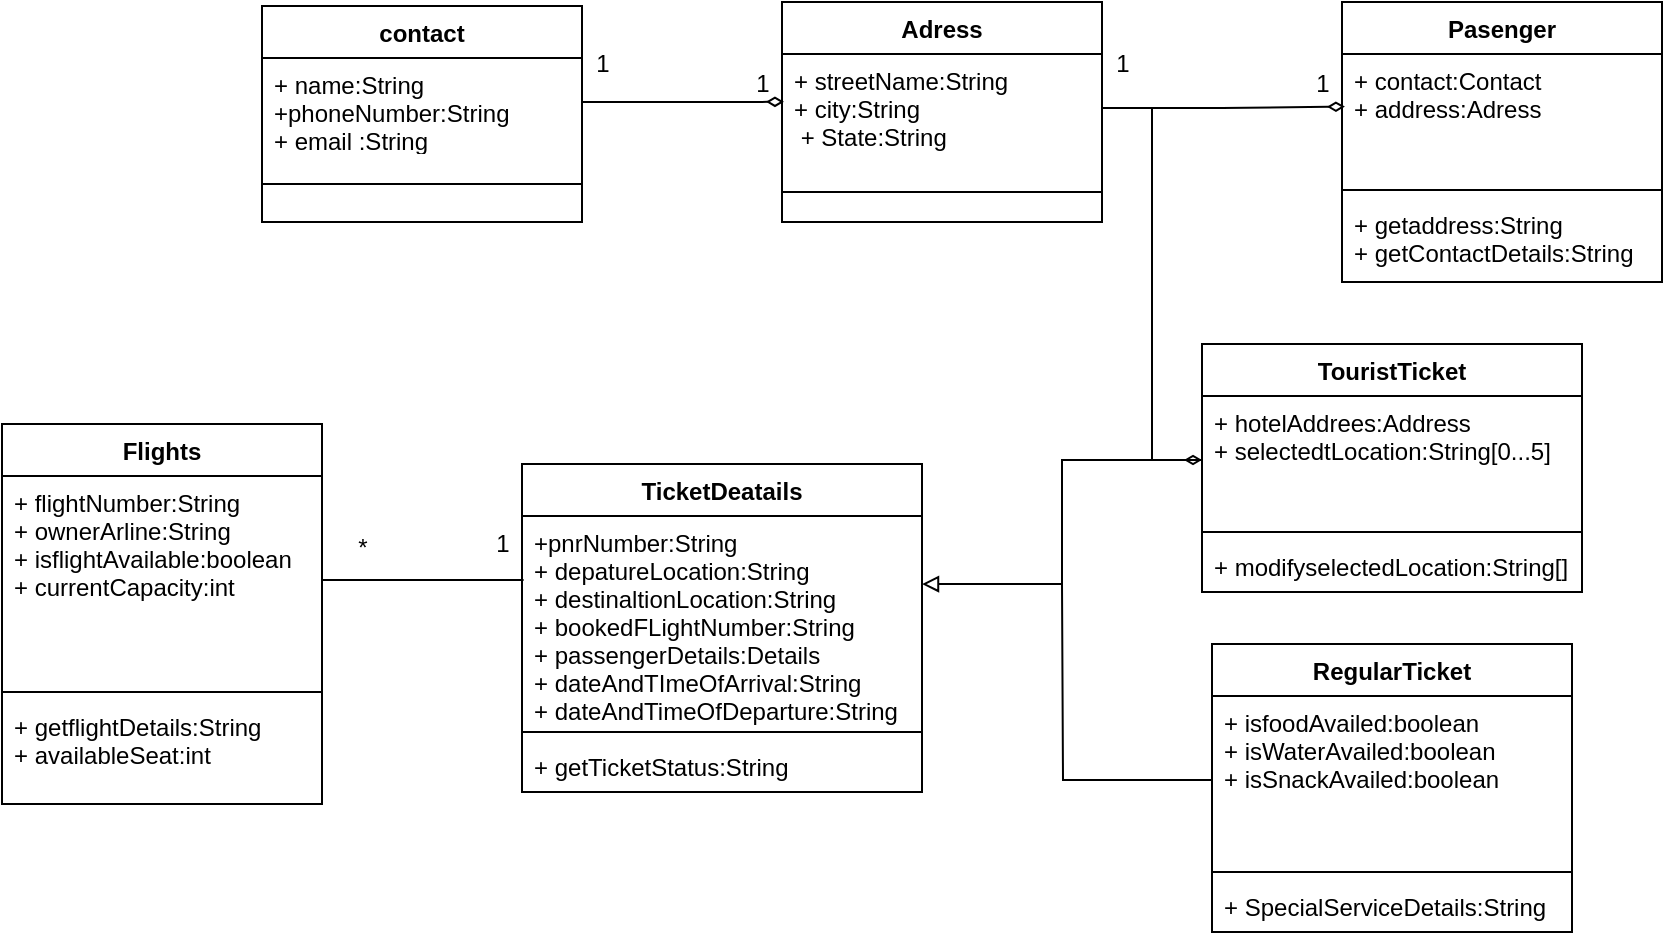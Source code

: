 <mxfile version="15.8.8" type="github">
  <diagram id="C5RBs43oDa-KdzZeNtuy" name="Page-1">
    <mxGraphModel dx="1746" dy="449" grid="1" gridSize="10" guides="1" tooltips="1" connect="1" arrows="1" fold="1" page="1" pageScale="1" pageWidth="827" pageHeight="1169" math="0" shadow="0">
      <root>
        <mxCell id="WIyWlLk6GJQsqaUBKTNV-0" />
        <mxCell id="WIyWlLk6GJQsqaUBKTNV-1" parent="WIyWlLk6GJQsqaUBKTNV-0" />
        <mxCell id="C47w4PDdqKgOyR3Bf2Ul-8" value="contact" style="swimlane;fontStyle=1;align=center;verticalAlign=top;childLayout=stackLayout;horizontal=1;startSize=26;horizontalStack=0;resizeParent=1;resizeParentMax=0;resizeLast=0;collapsible=1;marginBottom=0;" vertex="1" parent="WIyWlLk6GJQsqaUBKTNV-1">
          <mxGeometry x="-30" y="21" width="160" height="108" as="geometry" />
        </mxCell>
        <mxCell id="C47w4PDdqKgOyR3Bf2Ul-9" value="+ name:String&#xa;+phoneNumber:String&#xa;+ email :String&#xa;" style="text;strokeColor=none;fillColor=none;align=left;verticalAlign=top;spacingLeft=4;spacingRight=4;overflow=hidden;rotatable=0;points=[[0,0.5],[1,0.5]];portConstraint=eastwest;" vertex="1" parent="C47w4PDdqKgOyR3Bf2Ul-8">
          <mxGeometry y="26" width="160" height="44" as="geometry" />
        </mxCell>
        <mxCell id="C47w4PDdqKgOyR3Bf2Ul-10" value="" style="line;strokeWidth=1;fillColor=none;align=left;verticalAlign=middle;spacingTop=-1;spacingLeft=3;spacingRight=3;rotatable=0;labelPosition=right;points=[];portConstraint=eastwest;" vertex="1" parent="C47w4PDdqKgOyR3Bf2Ul-8">
          <mxGeometry y="70" width="160" height="38" as="geometry" />
        </mxCell>
        <mxCell id="C47w4PDdqKgOyR3Bf2Ul-12" value="Adress" style="swimlane;fontStyle=1;align=center;verticalAlign=top;childLayout=stackLayout;horizontal=1;startSize=26;horizontalStack=0;resizeParent=1;resizeParentMax=0;resizeLast=0;collapsible=1;marginBottom=0;" vertex="1" parent="WIyWlLk6GJQsqaUBKTNV-1">
          <mxGeometry x="230" y="19" width="160" height="110" as="geometry" />
        </mxCell>
        <mxCell id="C47w4PDdqKgOyR3Bf2Ul-13" value="+ streetName:String&#xa;+ city:String&#xa; + State:String" style="text;strokeColor=none;fillColor=none;align=left;verticalAlign=top;spacingLeft=4;spacingRight=4;overflow=hidden;rotatable=0;points=[[0,0.5],[1,0.5]];portConstraint=eastwest;" vertex="1" parent="C47w4PDdqKgOyR3Bf2Ul-12">
          <mxGeometry y="26" width="160" height="54" as="geometry" />
        </mxCell>
        <mxCell id="C47w4PDdqKgOyR3Bf2Ul-14" value="" style="line;strokeWidth=1;fillColor=none;align=left;verticalAlign=middle;spacingTop=-1;spacingLeft=3;spacingRight=3;rotatable=0;labelPosition=right;points=[];portConstraint=eastwest;" vertex="1" parent="C47w4PDdqKgOyR3Bf2Ul-12">
          <mxGeometry y="80" width="160" height="30" as="geometry" />
        </mxCell>
        <mxCell id="C47w4PDdqKgOyR3Bf2Ul-16" value="Flights" style="swimlane;fontStyle=1;align=center;verticalAlign=top;childLayout=stackLayout;horizontal=1;startSize=26;horizontalStack=0;resizeParent=1;resizeParentMax=0;resizeLast=0;collapsible=1;marginBottom=0;" vertex="1" parent="WIyWlLk6GJQsqaUBKTNV-1">
          <mxGeometry x="-160" y="230" width="160" height="190" as="geometry" />
        </mxCell>
        <mxCell id="C47w4PDdqKgOyR3Bf2Ul-17" value="+ flightNumber:String&#xa;+ ownerArline:String&#xa;+ isflightAvailable:boolean&#xa;+ currentCapacity:int&#xa;&#xa;" style="text;strokeColor=none;fillColor=none;align=left;verticalAlign=top;spacingLeft=4;spacingRight=4;overflow=hidden;rotatable=0;points=[[0,0.5],[1,0.5]];portConstraint=eastwest;" vertex="1" parent="C47w4PDdqKgOyR3Bf2Ul-16">
          <mxGeometry y="26" width="160" height="104" as="geometry" />
        </mxCell>
        <mxCell id="C47w4PDdqKgOyR3Bf2Ul-18" value="" style="line;strokeWidth=1;fillColor=none;align=left;verticalAlign=middle;spacingTop=-1;spacingLeft=3;spacingRight=3;rotatable=0;labelPosition=right;points=[];portConstraint=eastwest;" vertex="1" parent="C47w4PDdqKgOyR3Bf2Ul-16">
          <mxGeometry y="130" width="160" height="8" as="geometry" />
        </mxCell>
        <mxCell id="C47w4PDdqKgOyR3Bf2Ul-19" value="+ getflightDetails:String&#xa;+ availableSeat:int" style="text;strokeColor=none;fillColor=none;align=left;verticalAlign=top;spacingLeft=4;spacingRight=4;overflow=hidden;rotatable=0;points=[[0,0.5],[1,0.5]];portConstraint=eastwest;" vertex="1" parent="C47w4PDdqKgOyR3Bf2Ul-16">
          <mxGeometry y="138" width="160" height="52" as="geometry" />
        </mxCell>
        <mxCell id="C47w4PDdqKgOyR3Bf2Ul-21" value="TicketDeatails" style="swimlane;fontStyle=1;align=center;verticalAlign=top;childLayout=stackLayout;horizontal=1;startSize=26;horizontalStack=0;resizeParent=1;resizeParentMax=0;resizeLast=0;collapsible=1;marginBottom=0;" vertex="1" parent="WIyWlLk6GJQsqaUBKTNV-1">
          <mxGeometry x="100" y="250" width="200" height="164" as="geometry" />
        </mxCell>
        <mxCell id="C47w4PDdqKgOyR3Bf2Ul-22" value="+pnrNumber:String&#xa;+ depatureLocation:String&#xa;+ destinaltionLocation:String&#xa;+ bookedFLightNumber:String&#xa;+ passengerDetails:Details&#xa;+ dateAndTImeOfArrival:String&#xa;+ dateAndTimeOfDeparture:String" style="text;strokeColor=none;fillColor=none;align=left;verticalAlign=top;spacingLeft=4;spacingRight=4;overflow=hidden;rotatable=0;points=[[0,0.5],[1,0.5]];portConstraint=eastwest;" vertex="1" parent="C47w4PDdqKgOyR3Bf2Ul-21">
          <mxGeometry y="26" width="200" height="104" as="geometry" />
        </mxCell>
        <mxCell id="C47w4PDdqKgOyR3Bf2Ul-23" value="" style="line;strokeWidth=1;fillColor=none;align=left;verticalAlign=middle;spacingTop=-1;spacingLeft=3;spacingRight=3;rotatable=0;labelPosition=right;points=[];portConstraint=eastwest;" vertex="1" parent="C47w4PDdqKgOyR3Bf2Ul-21">
          <mxGeometry y="130" width="200" height="8" as="geometry" />
        </mxCell>
        <mxCell id="C47w4PDdqKgOyR3Bf2Ul-24" value="+ getTicketStatus:String" style="text;strokeColor=none;fillColor=none;align=left;verticalAlign=top;spacingLeft=4;spacingRight=4;overflow=hidden;rotatable=0;points=[[0,0.5],[1,0.5]];portConstraint=eastwest;" vertex="1" parent="C47w4PDdqKgOyR3Bf2Ul-21">
          <mxGeometry y="138" width="200" height="26" as="geometry" />
        </mxCell>
        <mxCell id="C47w4PDdqKgOyR3Bf2Ul-25" value="RegularTicket" style="swimlane;fontStyle=1;align=center;verticalAlign=top;childLayout=stackLayout;horizontal=1;startSize=26;horizontalStack=0;resizeParent=1;resizeParentMax=0;resizeLast=0;collapsible=1;marginBottom=0;" vertex="1" parent="WIyWlLk6GJQsqaUBKTNV-1">
          <mxGeometry x="445" y="340" width="180" height="144" as="geometry" />
        </mxCell>
        <mxCell id="C47w4PDdqKgOyR3Bf2Ul-26" value="+ isfoodAvailed:boolean&#xa;+ isWaterAvailed:boolean&#xa;+ isSnackAvailed:boolean&#xa;&#xa;" style="text;strokeColor=none;fillColor=none;align=left;verticalAlign=top;spacingLeft=4;spacingRight=4;overflow=hidden;rotatable=0;points=[[0,0.5],[1,0.5]];portConstraint=eastwest;" vertex="1" parent="C47w4PDdqKgOyR3Bf2Ul-25">
          <mxGeometry y="26" width="180" height="84" as="geometry" />
        </mxCell>
        <mxCell id="C47w4PDdqKgOyR3Bf2Ul-27" value="" style="line;strokeWidth=1;fillColor=none;align=left;verticalAlign=middle;spacingTop=-1;spacingLeft=3;spacingRight=3;rotatable=0;labelPosition=right;points=[];portConstraint=eastwest;" vertex="1" parent="C47w4PDdqKgOyR3Bf2Ul-25">
          <mxGeometry y="110" width="180" height="8" as="geometry" />
        </mxCell>
        <mxCell id="C47w4PDdqKgOyR3Bf2Ul-28" value="+ SpecialServiceDetails:String" style="text;strokeColor=none;fillColor=none;align=left;verticalAlign=top;spacingLeft=4;spacingRight=4;overflow=hidden;rotatable=0;points=[[0,0.5],[1,0.5]];portConstraint=eastwest;" vertex="1" parent="C47w4PDdqKgOyR3Bf2Ul-25">
          <mxGeometry y="118" width="180" height="26" as="geometry" />
        </mxCell>
        <mxCell id="C47w4PDdqKgOyR3Bf2Ul-29" value="TouristTicket" style="swimlane;fontStyle=1;align=center;verticalAlign=top;childLayout=stackLayout;horizontal=1;startSize=26;horizontalStack=0;resizeParent=1;resizeParentMax=0;resizeLast=0;collapsible=1;marginBottom=0;" vertex="1" parent="WIyWlLk6GJQsqaUBKTNV-1">
          <mxGeometry x="440" y="190" width="190" height="124" as="geometry" />
        </mxCell>
        <mxCell id="C47w4PDdqKgOyR3Bf2Ul-30" value="+ hotelAddrees:Address&#xa;+ selectedtLocation:String[0...5]" style="text;strokeColor=none;fillColor=none;align=left;verticalAlign=top;spacingLeft=4;spacingRight=4;overflow=hidden;rotatable=0;points=[[0,0.5],[1,0.5]];portConstraint=eastwest;" vertex="1" parent="C47w4PDdqKgOyR3Bf2Ul-29">
          <mxGeometry y="26" width="190" height="64" as="geometry" />
        </mxCell>
        <mxCell id="C47w4PDdqKgOyR3Bf2Ul-31" value="" style="line;strokeWidth=1;fillColor=none;align=left;verticalAlign=middle;spacingTop=-1;spacingLeft=3;spacingRight=3;rotatable=0;labelPosition=right;points=[];portConstraint=eastwest;" vertex="1" parent="C47w4PDdqKgOyR3Bf2Ul-29">
          <mxGeometry y="90" width="190" height="8" as="geometry" />
        </mxCell>
        <mxCell id="C47w4PDdqKgOyR3Bf2Ul-32" value="+ modifyselectedLocation:String[]" style="text;strokeColor=none;fillColor=none;align=left;verticalAlign=top;spacingLeft=4;spacingRight=4;overflow=hidden;rotatable=0;points=[[0,0.5],[1,0.5]];portConstraint=eastwest;" vertex="1" parent="C47w4PDdqKgOyR3Bf2Ul-29">
          <mxGeometry y="98" width="190" height="26" as="geometry" />
        </mxCell>
        <mxCell id="C47w4PDdqKgOyR3Bf2Ul-37" value="Pasenger" style="swimlane;fontStyle=1;align=center;verticalAlign=top;childLayout=stackLayout;horizontal=1;startSize=26;horizontalStack=0;resizeParent=1;resizeParentMax=0;resizeLast=0;collapsible=1;marginBottom=0;" vertex="1" parent="WIyWlLk6GJQsqaUBKTNV-1">
          <mxGeometry x="510" y="19" width="160" height="140" as="geometry" />
        </mxCell>
        <mxCell id="C47w4PDdqKgOyR3Bf2Ul-38" value="+ contact:Contact&#xa;+ address:Adress" style="text;strokeColor=none;fillColor=none;align=left;verticalAlign=top;spacingLeft=4;spacingRight=4;overflow=hidden;rotatable=0;points=[[0,0.5],[1,0.5]];portConstraint=eastwest;" vertex="1" parent="C47w4PDdqKgOyR3Bf2Ul-37">
          <mxGeometry y="26" width="160" height="64" as="geometry" />
        </mxCell>
        <mxCell id="C47w4PDdqKgOyR3Bf2Ul-39" value="" style="line;strokeWidth=1;fillColor=none;align=left;verticalAlign=middle;spacingTop=-1;spacingLeft=3;spacingRight=3;rotatable=0;labelPosition=right;points=[];portConstraint=eastwest;" vertex="1" parent="C47w4PDdqKgOyR3Bf2Ul-37">
          <mxGeometry y="90" width="160" height="8" as="geometry" />
        </mxCell>
        <mxCell id="C47w4PDdqKgOyR3Bf2Ul-40" value="+ getaddress:String&#xa;+ getContactDetails:String" style="text;strokeColor=none;fillColor=none;align=left;verticalAlign=top;spacingLeft=4;spacingRight=4;overflow=hidden;rotatable=0;points=[[0,0.5],[1,0.5]];portConstraint=eastwest;" vertex="1" parent="C47w4PDdqKgOyR3Bf2Ul-37">
          <mxGeometry y="98" width="160" height="42" as="geometry" />
        </mxCell>
        <mxCell id="C47w4PDdqKgOyR3Bf2Ul-44" style="edgeStyle=orthogonalEdgeStyle;rounded=0;orthogonalLoop=1;jettySize=auto;html=1;entryX=0.006;entryY=0.443;entryDx=0;entryDy=0;entryPerimeter=0;endArrow=diamondThin;endFill=0;" edge="1" parent="WIyWlLk6GJQsqaUBKTNV-1" source="C47w4PDdqKgOyR3Bf2Ul-9" target="C47w4PDdqKgOyR3Bf2Ul-13">
          <mxGeometry relative="1" as="geometry" />
        </mxCell>
        <mxCell id="C47w4PDdqKgOyR3Bf2Ul-45" style="edgeStyle=orthogonalEdgeStyle;rounded=0;orthogonalLoop=1;jettySize=auto;html=1;entryX=0.009;entryY=0.411;entryDx=0;entryDy=0;entryPerimeter=0;endArrow=diamondThin;endFill=0;" edge="1" parent="WIyWlLk6GJQsqaUBKTNV-1" source="C47w4PDdqKgOyR3Bf2Ul-13" target="C47w4PDdqKgOyR3Bf2Ul-38">
          <mxGeometry relative="1" as="geometry" />
        </mxCell>
        <mxCell id="C47w4PDdqKgOyR3Bf2Ul-47" style="edgeStyle=orthogonalEdgeStyle;rounded=0;orthogonalLoop=1;jettySize=auto;html=1;endArrow=diamondThin;endFill=0;" edge="1" parent="WIyWlLk6GJQsqaUBKTNV-1" source="C47w4PDdqKgOyR3Bf2Ul-13" target="C47w4PDdqKgOyR3Bf2Ul-30">
          <mxGeometry relative="1" as="geometry" />
        </mxCell>
        <mxCell id="C47w4PDdqKgOyR3Bf2Ul-48" style="edgeStyle=orthogonalEdgeStyle;rounded=0;orthogonalLoop=1;jettySize=auto;html=1;entryX=1;entryY=0.327;entryDx=0;entryDy=0;entryPerimeter=0;endArrow=block;endFill=0;" edge="1" parent="WIyWlLk6GJQsqaUBKTNV-1" source="C47w4PDdqKgOyR3Bf2Ul-30" target="C47w4PDdqKgOyR3Bf2Ul-22">
          <mxGeometry relative="1" as="geometry" />
        </mxCell>
        <mxCell id="C47w4PDdqKgOyR3Bf2Ul-49" style="edgeStyle=orthogonalEdgeStyle;rounded=0;orthogonalLoop=1;jettySize=auto;html=1;endArrow=none;endFill=0;" edge="1" parent="WIyWlLk6GJQsqaUBKTNV-1" source="C47w4PDdqKgOyR3Bf2Ul-26">
          <mxGeometry relative="1" as="geometry">
            <mxPoint x="370" y="310" as="targetPoint" />
          </mxGeometry>
        </mxCell>
        <mxCell id="C47w4PDdqKgOyR3Bf2Ul-50" style="edgeStyle=orthogonalEdgeStyle;rounded=0;orthogonalLoop=1;jettySize=auto;html=1;exitX=1;exitY=0.5;exitDx=0;exitDy=0;entryX=0.004;entryY=0.308;entryDx=0;entryDy=0;entryPerimeter=0;endArrow=none;endFill=0;" edge="1" parent="WIyWlLk6GJQsqaUBKTNV-1" source="C47w4PDdqKgOyR3Bf2Ul-17" target="C47w4PDdqKgOyR3Bf2Ul-22">
          <mxGeometry relative="1" as="geometry" />
        </mxCell>
        <mxCell id="C47w4PDdqKgOyR3Bf2Ul-52" value="*" style="text;html=1;align=center;verticalAlign=middle;resizable=0;points=[];autosize=1;strokeColor=none;fillColor=none;" vertex="1" parent="WIyWlLk6GJQsqaUBKTNV-1">
          <mxGeometry x="10" y="282" width="20" height="20" as="geometry" />
        </mxCell>
        <mxCell id="C47w4PDdqKgOyR3Bf2Ul-53" value="1" style="text;html=1;align=center;verticalAlign=middle;resizable=0;points=[];autosize=1;strokeColor=none;fillColor=none;" vertex="1" parent="WIyWlLk6GJQsqaUBKTNV-1">
          <mxGeometry x="80" y="280" width="20" height="20" as="geometry" />
        </mxCell>
        <mxCell id="C47w4PDdqKgOyR3Bf2Ul-54" value="1" style="text;html=1;align=center;verticalAlign=middle;resizable=0;points=[];autosize=1;strokeColor=none;fillColor=none;" vertex="1" parent="WIyWlLk6GJQsqaUBKTNV-1">
          <mxGeometry x="490" y="50" width="20" height="20" as="geometry" />
        </mxCell>
        <mxCell id="C47w4PDdqKgOyR3Bf2Ul-55" value="1" style="text;html=1;align=center;verticalAlign=middle;resizable=0;points=[];autosize=1;strokeColor=none;fillColor=none;" vertex="1" parent="WIyWlLk6GJQsqaUBKTNV-1">
          <mxGeometry x="390" y="40" width="20" height="20" as="geometry" />
        </mxCell>
        <mxCell id="C47w4PDdqKgOyR3Bf2Ul-56" value="1" style="text;html=1;align=center;verticalAlign=middle;resizable=0;points=[];autosize=1;strokeColor=none;fillColor=none;" vertex="1" parent="WIyWlLk6GJQsqaUBKTNV-1">
          <mxGeometry x="210" y="50" width="20" height="20" as="geometry" />
        </mxCell>
        <mxCell id="C47w4PDdqKgOyR3Bf2Ul-57" value="1" style="text;html=1;align=center;verticalAlign=middle;resizable=0;points=[];autosize=1;strokeColor=none;fillColor=none;" vertex="1" parent="WIyWlLk6GJQsqaUBKTNV-1">
          <mxGeometry x="130" y="40" width="20" height="20" as="geometry" />
        </mxCell>
      </root>
    </mxGraphModel>
  </diagram>
</mxfile>
